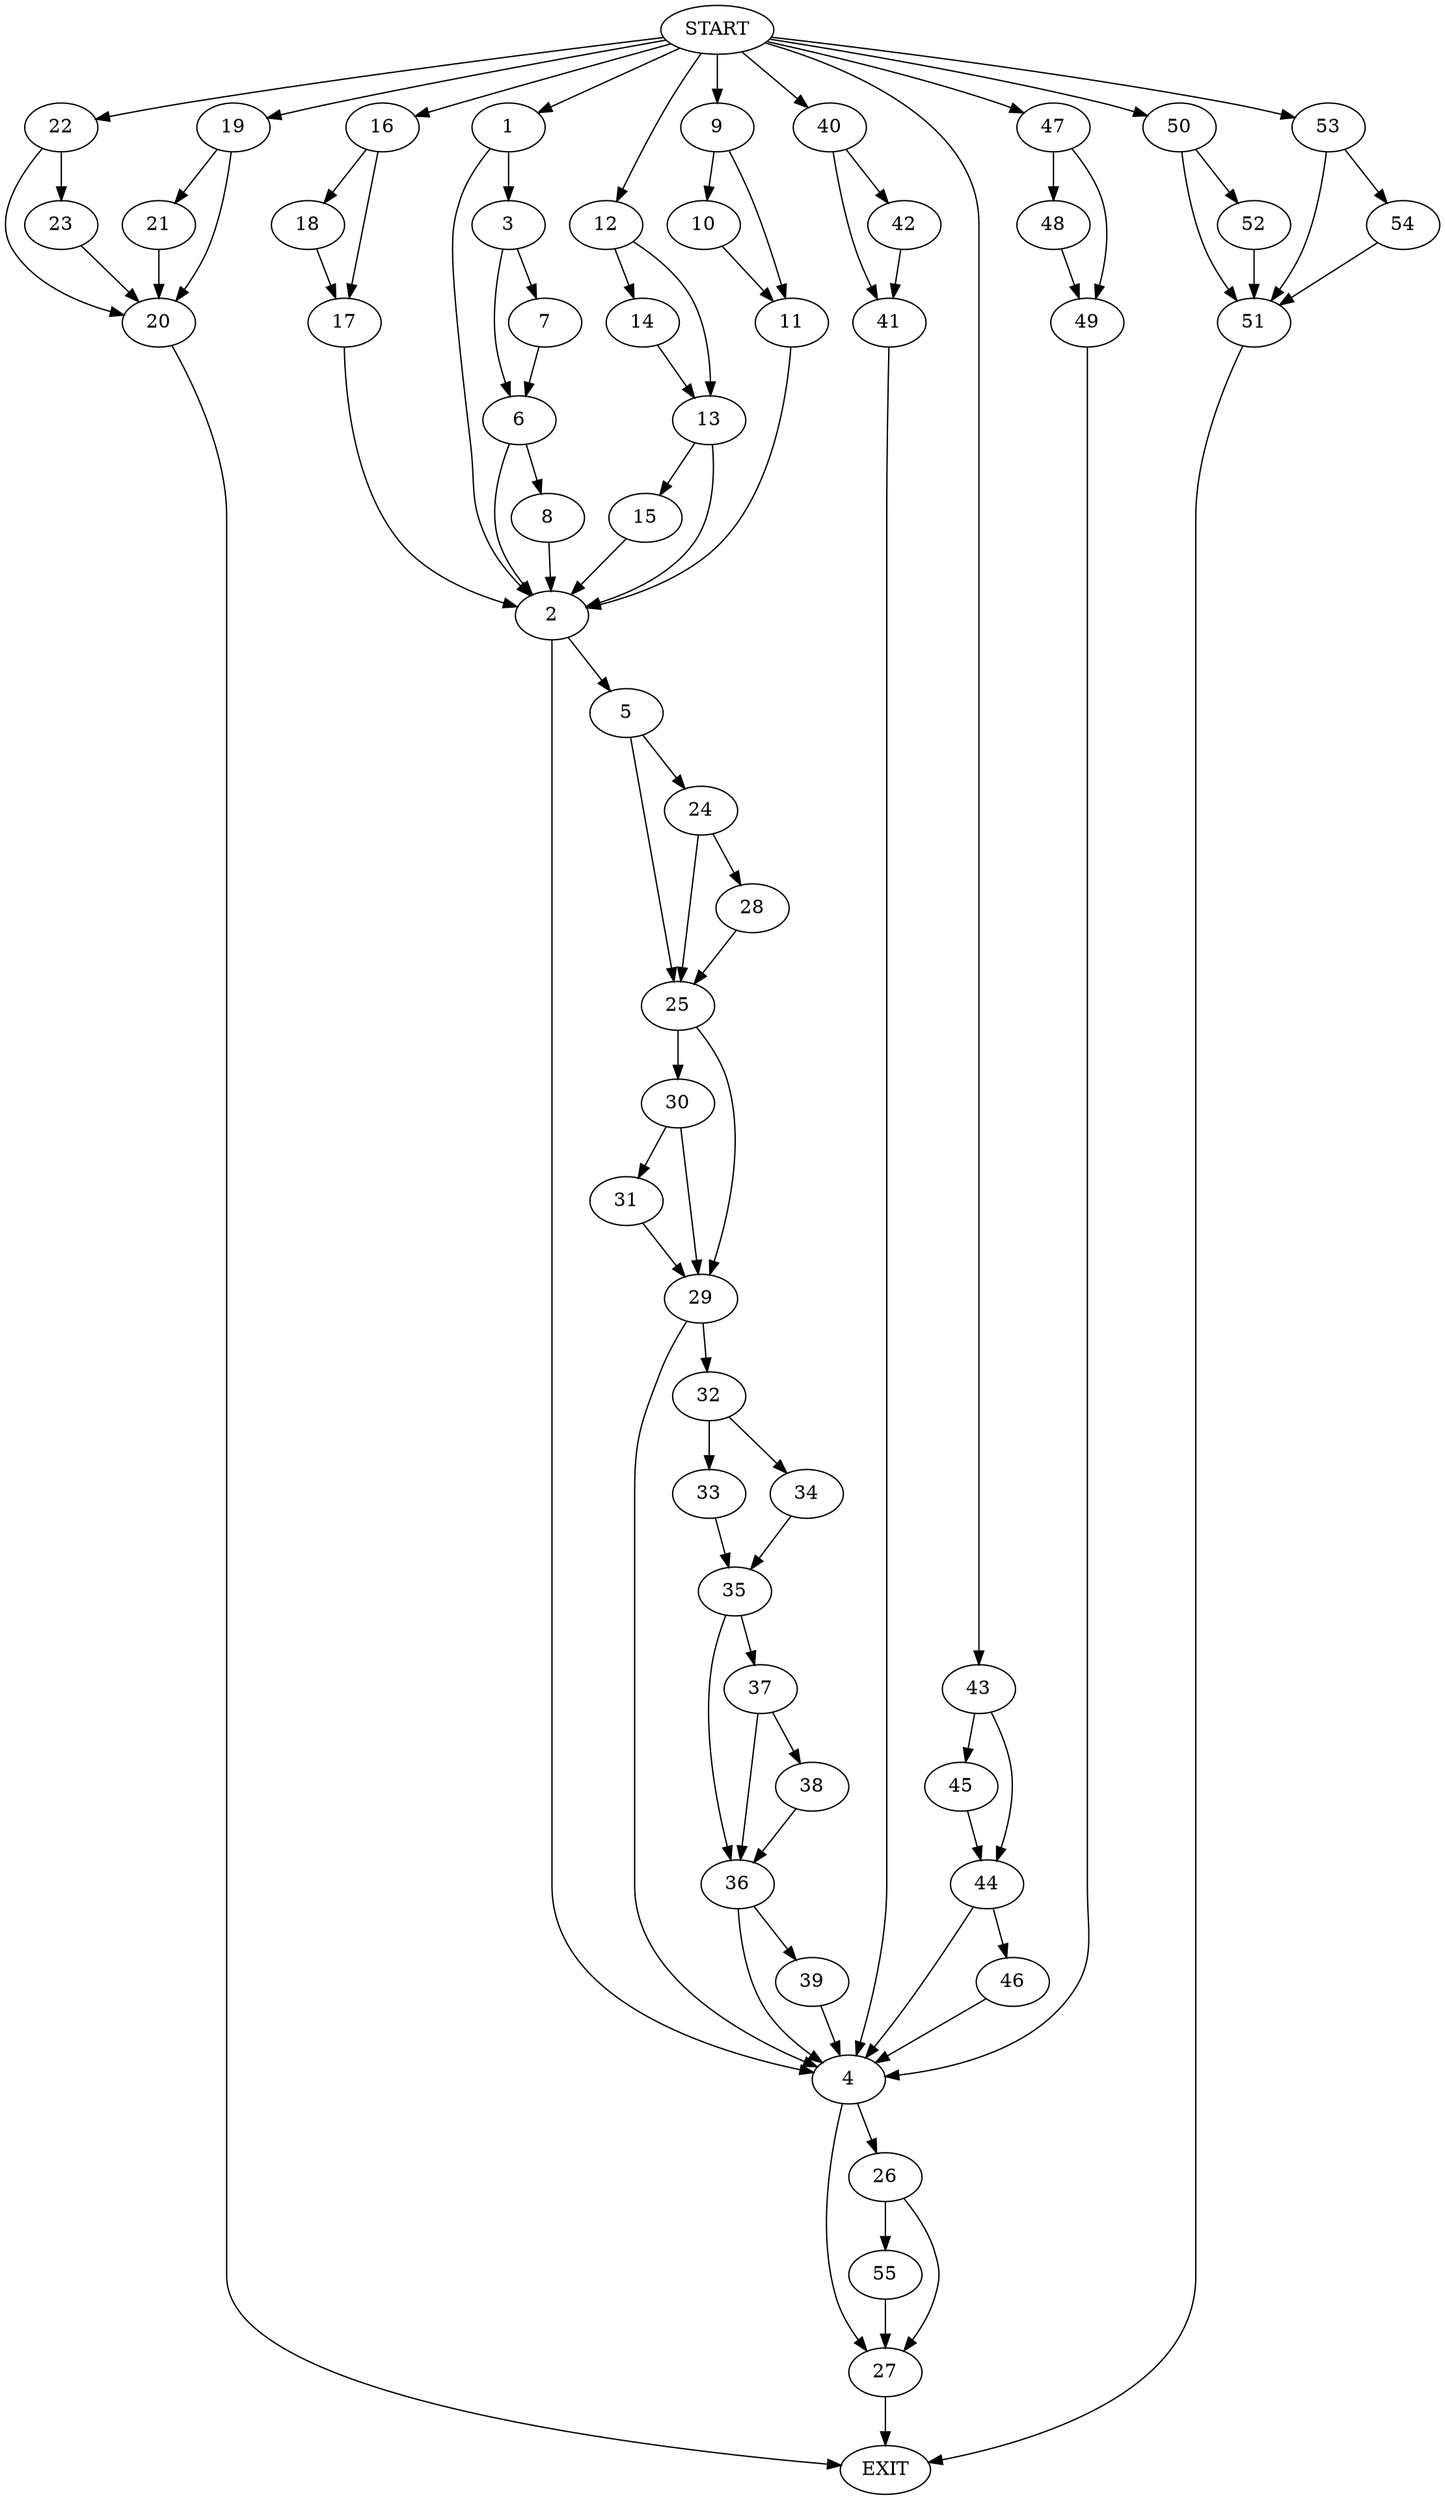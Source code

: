 digraph {
0 [label="START"]
56 [label="EXIT"]
0 -> 1
1 -> 2
1 -> 3
2 -> 4
2 -> 5
3 -> 6
3 -> 7
7 -> 6
6 -> 8
6 -> 2
8 -> 2
0 -> 9
9 -> 10
9 -> 11
11 -> 2
10 -> 11
0 -> 12
12 -> 13
12 -> 14
13 -> 2
13 -> 15
14 -> 13
15 -> 2
0 -> 16
16 -> 17
16 -> 18
17 -> 2
18 -> 17
0 -> 19
19 -> 20
19 -> 21
21 -> 20
20 -> 56
0 -> 22
22 -> 20
22 -> 23
23 -> 20
5 -> 24
5 -> 25
4 -> 26
4 -> 27
24 -> 28
24 -> 25
25 -> 29
25 -> 30
28 -> 25
30 -> 29
30 -> 31
29 -> 4
29 -> 32
31 -> 29
32 -> 33
32 -> 34
33 -> 35
34 -> 35
35 -> 36
35 -> 37
37 -> 36
37 -> 38
36 -> 39
36 -> 4
38 -> 36
39 -> 4
0 -> 40
40 -> 41
40 -> 42
42 -> 41
41 -> 4
0 -> 43
43 -> 44
43 -> 45
44 -> 46
44 -> 4
45 -> 44
46 -> 4
0 -> 47
47 -> 48
47 -> 49
48 -> 49
49 -> 4
0 -> 50
50 -> 51
50 -> 52
51 -> 56
52 -> 51
0 -> 53
53 -> 51
53 -> 54
54 -> 51
27 -> 56
26 -> 27
26 -> 55
55 -> 27
}
